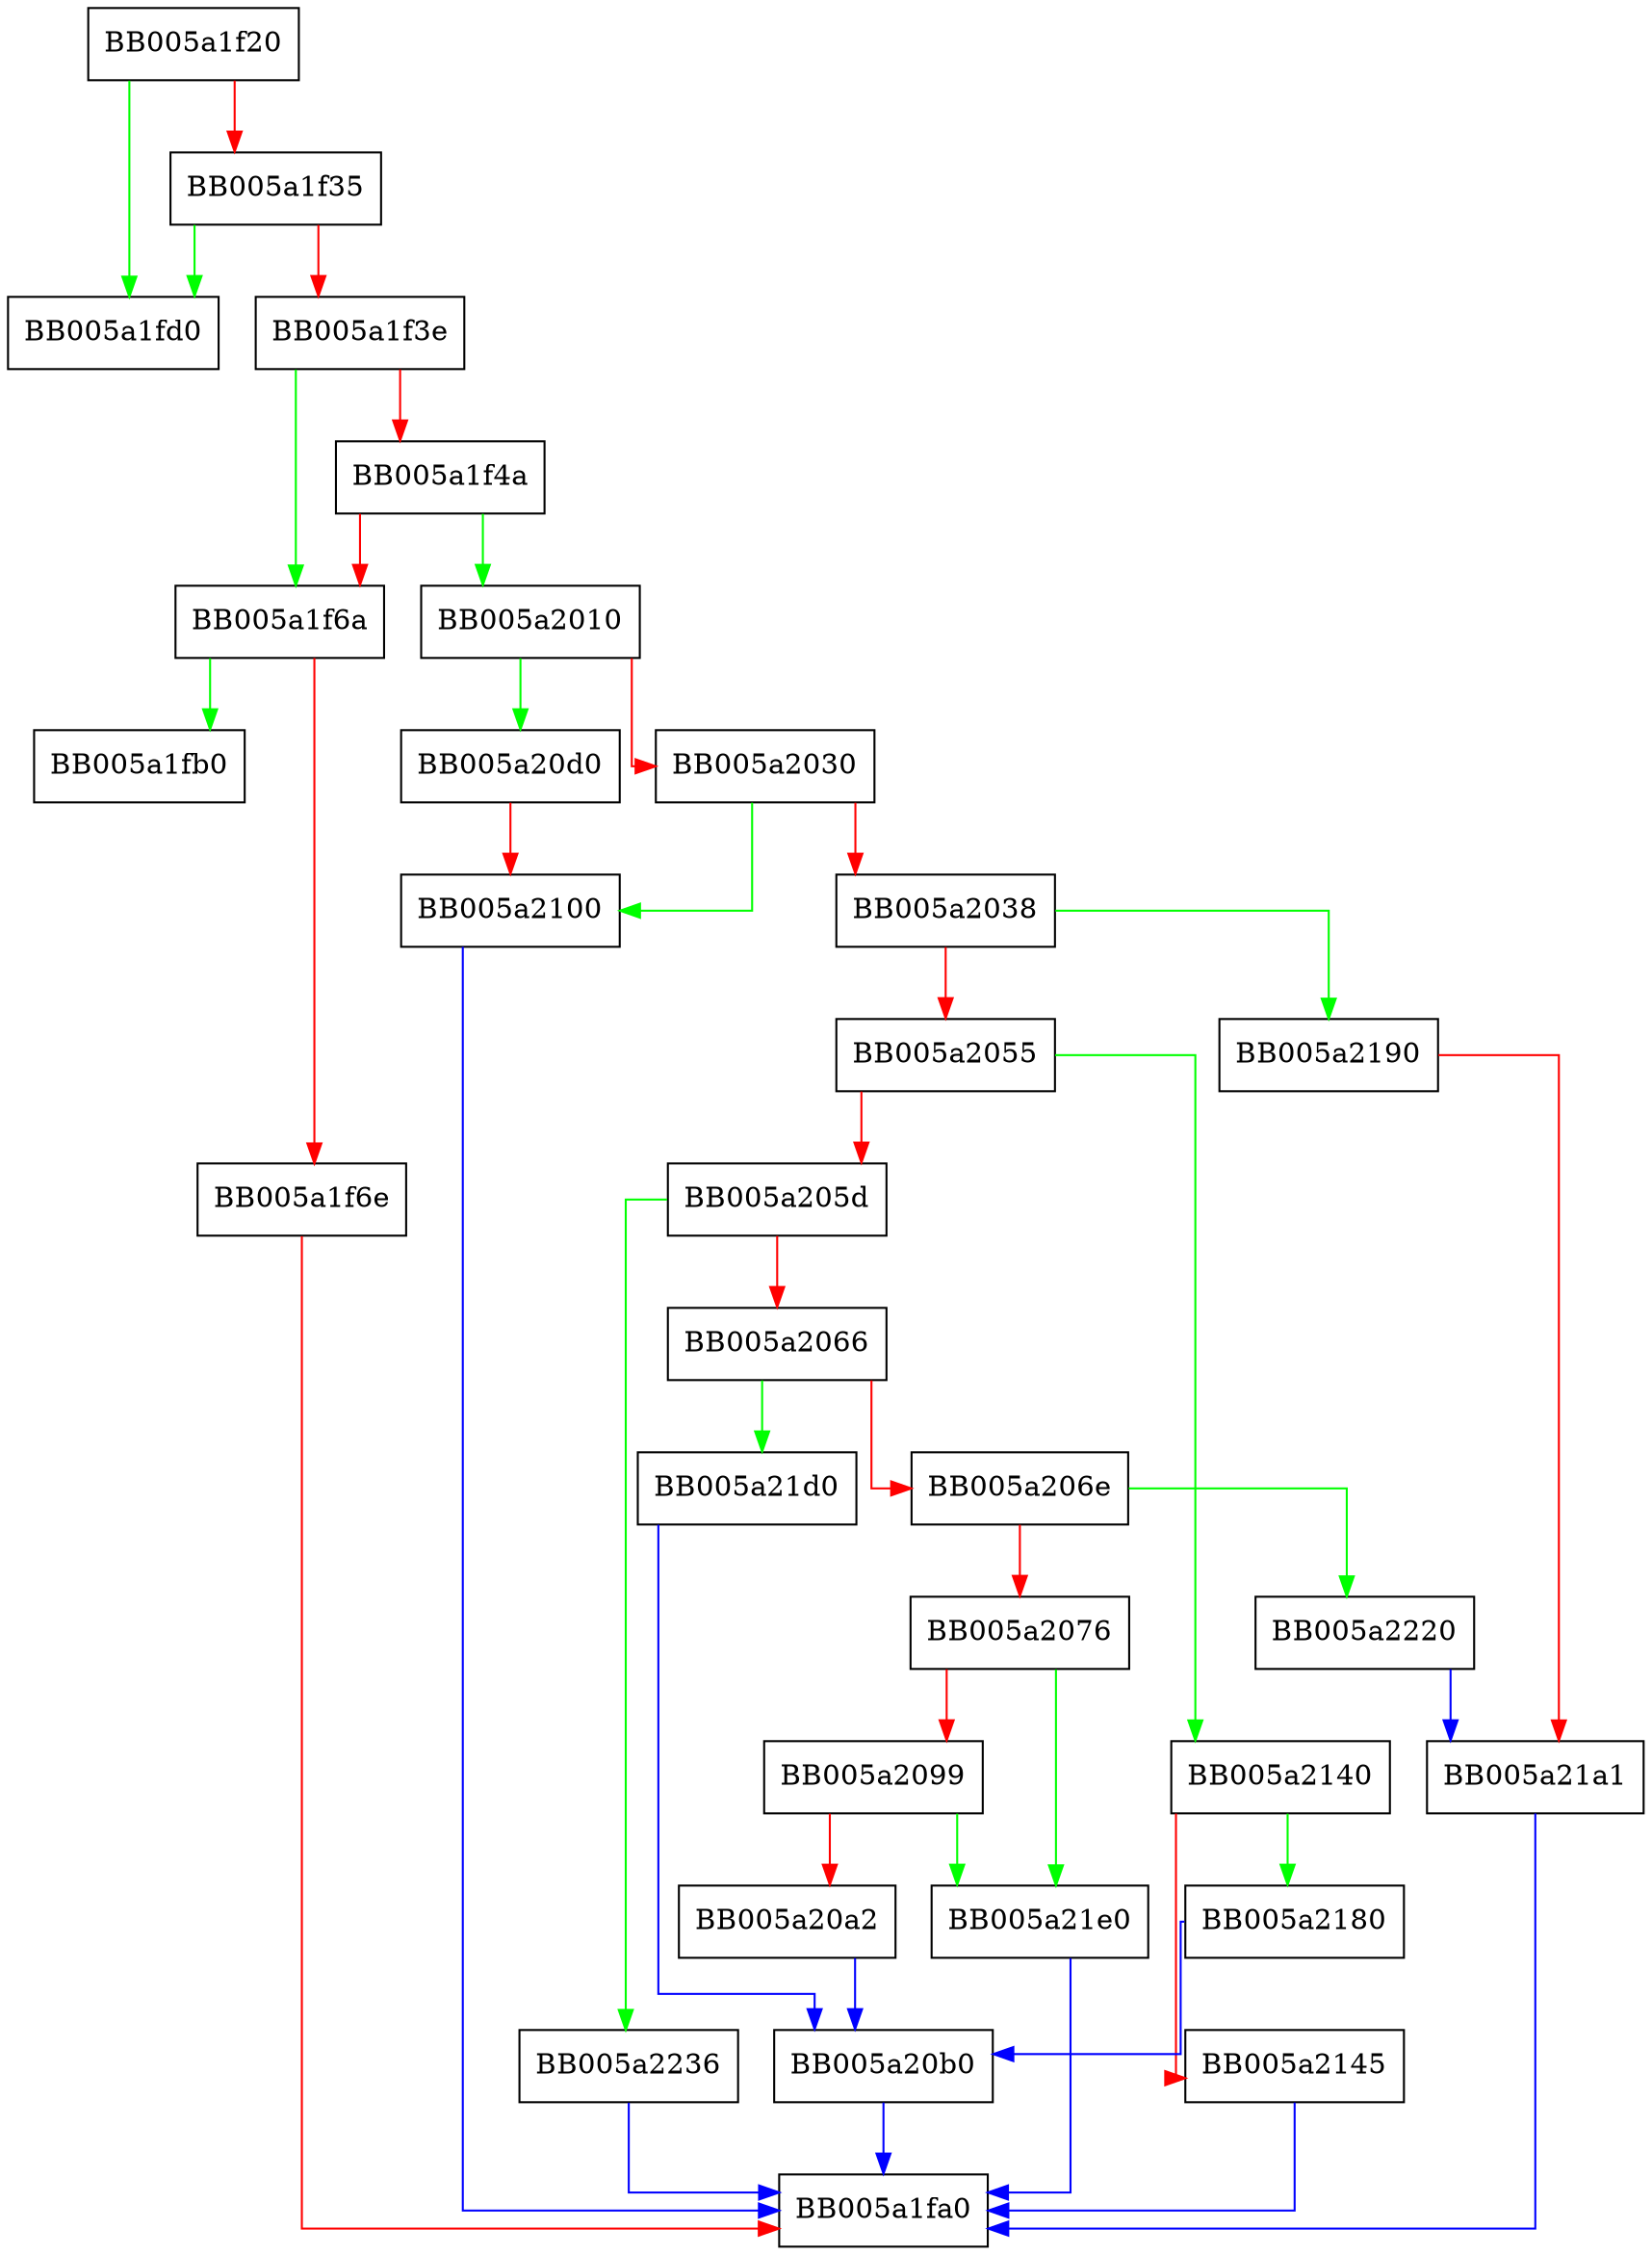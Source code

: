 digraph ENGINE_ctrl_cmd_string {
  node [shape="box"];
  graph [splines=ortho];
  BB005a1f20 -> BB005a1fd0 [color="green"];
  BB005a1f20 -> BB005a1f35 [color="red"];
  BB005a1f35 -> BB005a1fd0 [color="green"];
  BB005a1f35 -> BB005a1f3e [color="red"];
  BB005a1f3e -> BB005a1f6a [color="green"];
  BB005a1f3e -> BB005a1f4a [color="red"];
  BB005a1f4a -> BB005a2010 [color="green"];
  BB005a1f4a -> BB005a1f6a [color="red"];
  BB005a1f6a -> BB005a1fb0 [color="green"];
  BB005a1f6a -> BB005a1f6e [color="red"];
  BB005a1f6e -> BB005a1fa0 [color="red"];
  BB005a2010 -> BB005a20d0 [color="green"];
  BB005a2010 -> BB005a2030 [color="red"];
  BB005a2030 -> BB005a2100 [color="green"];
  BB005a2030 -> BB005a2038 [color="red"];
  BB005a2038 -> BB005a2190 [color="green"];
  BB005a2038 -> BB005a2055 [color="red"];
  BB005a2055 -> BB005a2140 [color="green"];
  BB005a2055 -> BB005a205d [color="red"];
  BB005a205d -> BB005a2236 [color="green"];
  BB005a205d -> BB005a2066 [color="red"];
  BB005a2066 -> BB005a21d0 [color="green"];
  BB005a2066 -> BB005a206e [color="red"];
  BB005a206e -> BB005a2220 [color="green"];
  BB005a206e -> BB005a2076 [color="red"];
  BB005a2076 -> BB005a21e0 [color="green"];
  BB005a2076 -> BB005a2099 [color="red"];
  BB005a2099 -> BB005a21e0 [color="green"];
  BB005a2099 -> BB005a20a2 [color="red"];
  BB005a20a2 -> BB005a20b0 [color="blue"];
  BB005a20b0 -> BB005a1fa0 [color="blue"];
  BB005a20d0 -> BB005a2100 [color="red"];
  BB005a2100 -> BB005a1fa0 [color="blue"];
  BB005a2140 -> BB005a2180 [color="green"];
  BB005a2140 -> BB005a2145 [color="red"];
  BB005a2145 -> BB005a1fa0 [color="blue"];
  BB005a2180 -> BB005a20b0 [color="blue"];
  BB005a2190 -> BB005a21a1 [color="red"];
  BB005a21a1 -> BB005a1fa0 [color="blue"];
  BB005a21d0 -> BB005a20b0 [color="blue"];
  BB005a21e0 -> BB005a1fa0 [color="blue"];
  BB005a2220 -> BB005a21a1 [color="blue"];
  BB005a2236 -> BB005a1fa0 [color="blue"];
}